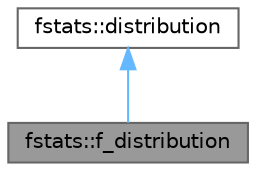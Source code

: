 digraph "fstats::f_distribution"
{
 // LATEX_PDF_SIZE
  bgcolor="transparent";
  edge [fontname=Helvetica,fontsize=10,labelfontname=Helvetica,labelfontsize=10];
  node [fontname=Helvetica,fontsize=10,shape=box,height=0.2,width=0.4];
  Node1 [label="fstats::f_distribution",height=0.2,width=0.4,color="gray40", fillcolor="grey60", style="filled", fontcolor="black",tooltip="Defines an F-distribution."];
  Node2 -> Node1 [dir="back",color="steelblue1",style="solid"];
  Node2 [label="fstats::distribution",height=0.2,width=0.4,color="gray40", fillcolor="white", style="filled",URL="$structfstats_1_1distribution.html",tooltip="Defines a probability distribution."];
}
